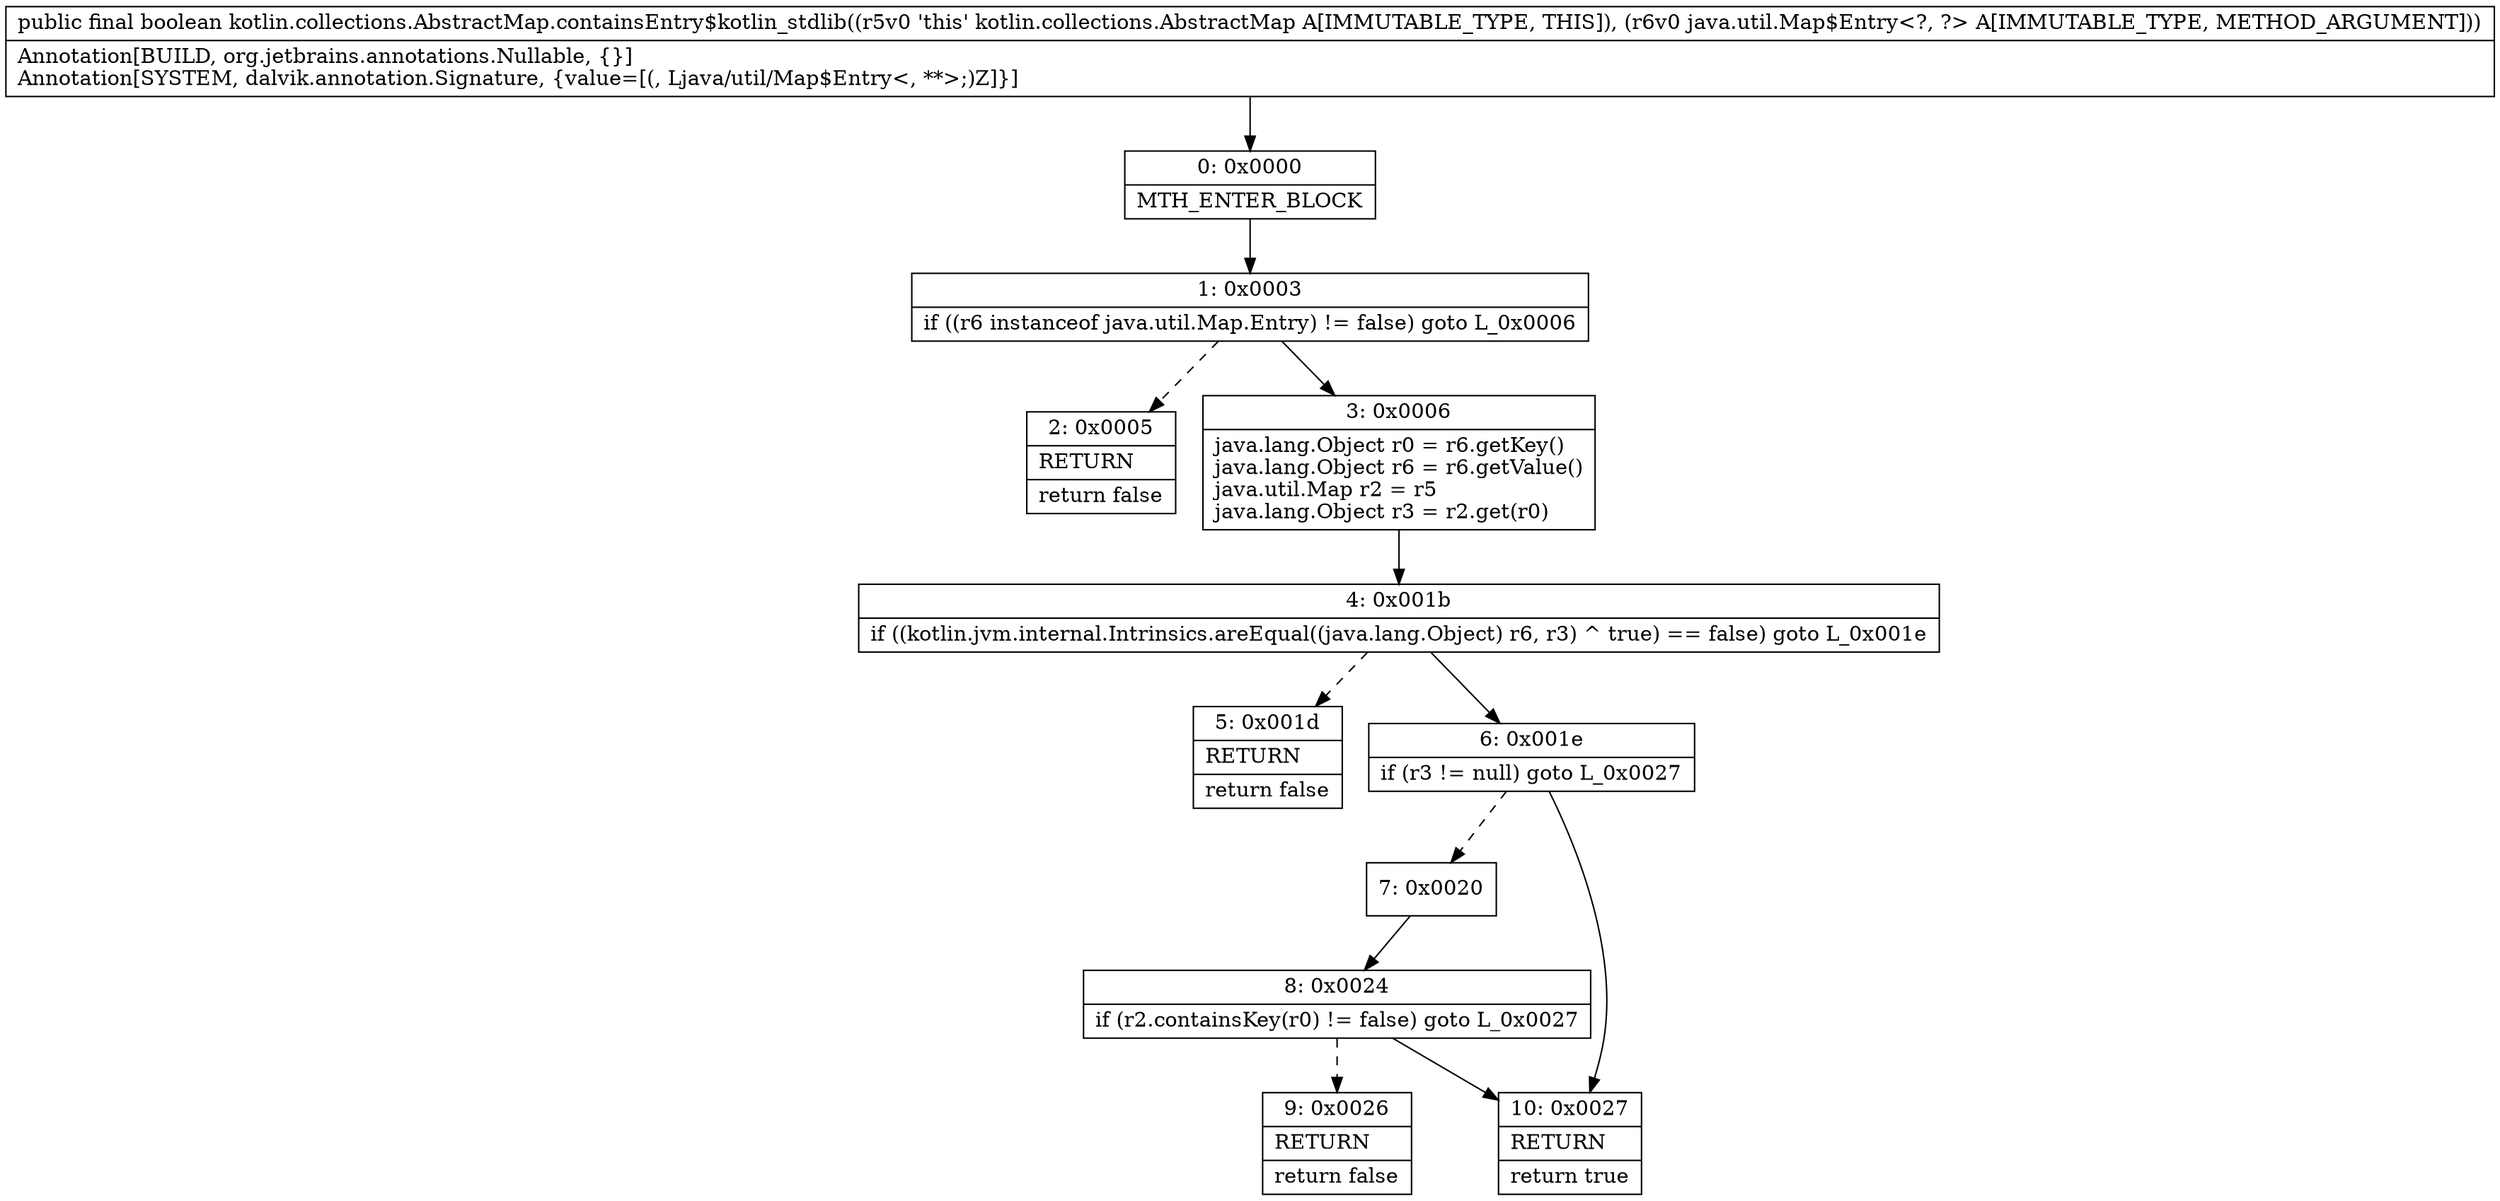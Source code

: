 digraph "CFG forkotlin.collections.AbstractMap.containsEntry$kotlin_stdlib(Ljava\/util\/Map$Entry;)Z" {
Node_0 [shape=record,label="{0\:\ 0x0000|MTH_ENTER_BLOCK\l}"];
Node_1 [shape=record,label="{1\:\ 0x0003|if ((r6 instanceof java.util.Map.Entry) != false) goto L_0x0006\l}"];
Node_2 [shape=record,label="{2\:\ 0x0005|RETURN\l|return false\l}"];
Node_3 [shape=record,label="{3\:\ 0x0006|java.lang.Object r0 = r6.getKey()\ljava.lang.Object r6 = r6.getValue()\ljava.util.Map r2 = r5\ljava.lang.Object r3 = r2.get(r0)\l}"];
Node_4 [shape=record,label="{4\:\ 0x001b|if ((kotlin.jvm.internal.Intrinsics.areEqual((java.lang.Object) r6, r3) ^ true) == false) goto L_0x001e\l}"];
Node_5 [shape=record,label="{5\:\ 0x001d|RETURN\l|return false\l}"];
Node_6 [shape=record,label="{6\:\ 0x001e|if (r3 != null) goto L_0x0027\l}"];
Node_7 [shape=record,label="{7\:\ 0x0020}"];
Node_8 [shape=record,label="{8\:\ 0x0024|if (r2.containsKey(r0) != false) goto L_0x0027\l}"];
Node_9 [shape=record,label="{9\:\ 0x0026|RETURN\l|return false\l}"];
Node_10 [shape=record,label="{10\:\ 0x0027|RETURN\l|return true\l}"];
MethodNode[shape=record,label="{public final boolean kotlin.collections.AbstractMap.containsEntry$kotlin_stdlib((r5v0 'this' kotlin.collections.AbstractMap A[IMMUTABLE_TYPE, THIS]), (r6v0 java.util.Map$Entry\<?, ?\> A[IMMUTABLE_TYPE, METHOD_ARGUMENT]))  | Annotation[BUILD, org.jetbrains.annotations.Nullable, \{\}]\lAnnotation[SYSTEM, dalvik.annotation.Signature, \{value=[(, Ljava\/util\/Map$Entry\<, **\>;)Z]\}]\l}"];
MethodNode -> Node_0;
Node_0 -> Node_1;
Node_1 -> Node_2[style=dashed];
Node_1 -> Node_3;
Node_3 -> Node_4;
Node_4 -> Node_5[style=dashed];
Node_4 -> Node_6;
Node_6 -> Node_7[style=dashed];
Node_6 -> Node_10;
Node_7 -> Node_8;
Node_8 -> Node_9[style=dashed];
Node_8 -> Node_10;
}

